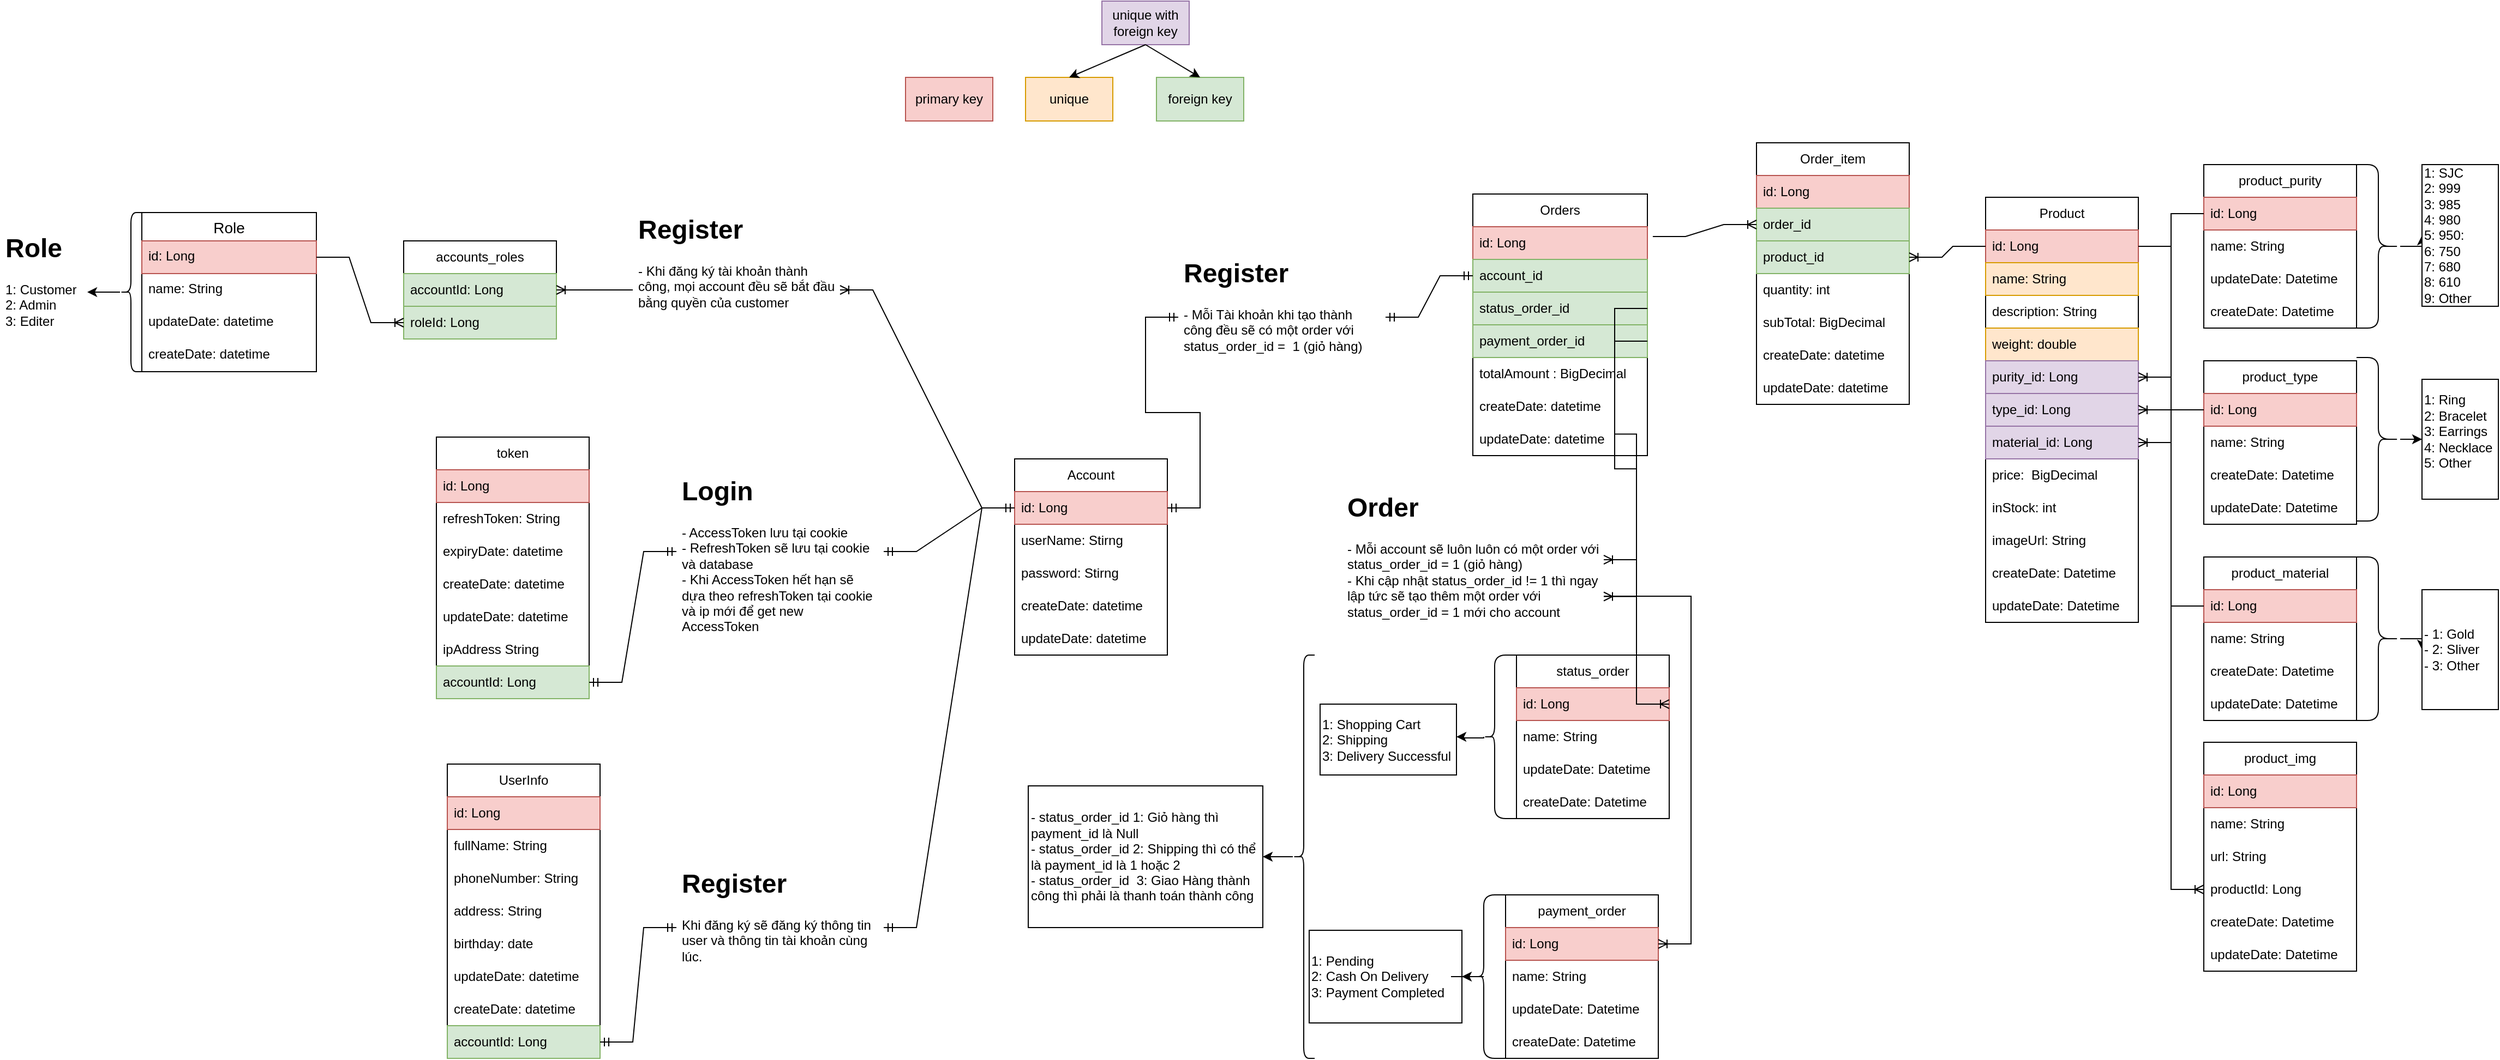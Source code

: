<mxfile version="22.1.16" type="device">
  <diagram name="Page-1" id="de8GUR7F1Dr_tug5RG1D">
    <mxGraphModel dx="1577" dy="1473" grid="1" gridSize="10" guides="1" tooltips="1" connect="1" arrows="1" fold="1" page="1" pageScale="1" pageWidth="850" pageHeight="1100" math="0" shadow="0">
      <root>
        <mxCell id="0" />
        <mxCell id="1" parent="0" />
        <mxCell id="IxfN0xBt-CgnePVKXz77-1" value="Account" style="swimlane;fontStyle=0;childLayout=stackLayout;horizontal=1;startSize=30;horizontalStack=0;resizeParent=1;resizeParentMax=0;resizeLast=0;collapsible=1;marginBottom=0;whiteSpace=wrap;html=1;" parent="1" vertex="1">
          <mxGeometry x="160" y="40" width="140" height="180" as="geometry" />
        </mxCell>
        <mxCell id="IxfN0xBt-CgnePVKXz77-2" value="id: Long" style="text;strokeColor=#b85450;fillColor=#f8cecc;align=left;verticalAlign=middle;spacingLeft=4;spacingRight=4;overflow=hidden;points=[[0,0.5],[1,0.5]];portConstraint=eastwest;rotatable=0;whiteSpace=wrap;html=1;" parent="IxfN0xBt-CgnePVKXz77-1" vertex="1">
          <mxGeometry y="30" width="140" height="30" as="geometry" />
        </mxCell>
        <mxCell id="IxfN0xBt-CgnePVKXz77-3" value="userName: Stirng" style="text;strokeColor=none;fillColor=none;align=left;verticalAlign=middle;spacingLeft=4;spacingRight=4;overflow=hidden;points=[[0,0.5],[1,0.5]];portConstraint=eastwest;rotatable=0;whiteSpace=wrap;html=1;" parent="IxfN0xBt-CgnePVKXz77-1" vertex="1">
          <mxGeometry y="60" width="140" height="30" as="geometry" />
        </mxCell>
        <mxCell id="IxfN0xBt-CgnePVKXz77-4" value="password: Stirng" style="text;strokeColor=none;fillColor=none;align=left;verticalAlign=middle;spacingLeft=4;spacingRight=4;overflow=hidden;points=[[0,0.5],[1,0.5]];portConstraint=eastwest;rotatable=0;whiteSpace=wrap;html=1;" parent="IxfN0xBt-CgnePVKXz77-1" vertex="1">
          <mxGeometry y="90" width="140" height="30" as="geometry" />
        </mxCell>
        <mxCell id="IxfN0xBt-CgnePVKXz77-6" value="createDate: datetime" style="text;strokeColor=none;fillColor=none;align=left;verticalAlign=middle;spacingLeft=4;spacingRight=4;overflow=hidden;points=[[0,0.5],[1,0.5]];portConstraint=eastwest;rotatable=0;whiteSpace=wrap;html=1;" parent="IxfN0xBt-CgnePVKXz77-1" vertex="1">
          <mxGeometry y="120" width="140" height="30" as="geometry" />
        </mxCell>
        <mxCell id="IxfN0xBt-CgnePVKXz77-7" value="updateDate: datetime" style="text;strokeColor=none;fillColor=none;align=left;verticalAlign=middle;spacingLeft=4;spacingRight=4;overflow=hidden;points=[[0,0.5],[1,0.5]];portConstraint=eastwest;rotatable=0;whiteSpace=wrap;html=1;" parent="IxfN0xBt-CgnePVKXz77-1" vertex="1">
          <mxGeometry y="150" width="140" height="30" as="geometry" />
        </mxCell>
        <mxCell id="IxfN0xBt-CgnePVKXz77-8" value="accounts_roles" style="swimlane;fontStyle=0;childLayout=stackLayout;horizontal=1;startSize=30;horizontalStack=0;resizeParent=1;resizeParentMax=0;resizeLast=0;collapsible=1;marginBottom=0;whiteSpace=wrap;html=1;" parent="1" vertex="1">
          <mxGeometry x="-400" y="-160" width="140" height="90" as="geometry" />
        </mxCell>
        <mxCell id="IxfN0xBt-CgnePVKXz77-9" value="accountId: Long" style="text;strokeColor=#82b366;fillColor=#d5e8d4;align=left;verticalAlign=middle;spacingLeft=4;spacingRight=4;overflow=hidden;points=[[0,0.5],[1,0.5]];portConstraint=eastwest;rotatable=0;whiteSpace=wrap;html=1;" parent="IxfN0xBt-CgnePVKXz77-8" vertex="1">
          <mxGeometry y="30" width="140" height="30" as="geometry" />
        </mxCell>
        <mxCell id="IxfN0xBt-CgnePVKXz77-10" value="roleId: Long" style="text;strokeColor=#82b366;fillColor=#d5e8d4;align=left;verticalAlign=middle;spacingLeft=4;spacingRight=4;overflow=hidden;points=[[0,0.5],[1,0.5]];portConstraint=eastwest;rotatable=0;whiteSpace=wrap;html=1;" parent="IxfN0xBt-CgnePVKXz77-8" vertex="1">
          <mxGeometry y="60" width="140" height="30" as="geometry" />
        </mxCell>
        <mxCell id="IxfN0xBt-CgnePVKXz77-21" value="Role" style="swimlane;fontStyle=0;childLayout=stackLayout;horizontal=1;startSize=26;horizontalStack=0;resizeParent=1;resizeParentMax=0;resizeLast=0;collapsible=1;marginBottom=0;align=center;fontSize=14;" parent="1" vertex="1">
          <mxGeometry x="-640" y="-186" width="160" height="146" as="geometry" />
        </mxCell>
        <mxCell id="IxfN0xBt-CgnePVKXz77-22" value="id: Long" style="text;strokeColor=#b85450;fillColor=#f8cecc;spacingLeft=4;spacingRight=4;overflow=hidden;rotatable=0;points=[[0,0.5],[1,0.5]];portConstraint=eastwest;fontSize=12;whiteSpace=wrap;html=1;" parent="IxfN0xBt-CgnePVKXz77-21" vertex="1">
          <mxGeometry y="26" width="160" height="30" as="geometry" />
        </mxCell>
        <mxCell id="IxfN0xBt-CgnePVKXz77-23" value="name: String" style="text;strokeColor=none;fillColor=none;spacingLeft=4;spacingRight=4;overflow=hidden;rotatable=0;points=[[0,0.5],[1,0.5]];portConstraint=eastwest;fontSize=12;whiteSpace=wrap;html=1;" parent="IxfN0xBt-CgnePVKXz77-21" vertex="1">
          <mxGeometry y="56" width="160" height="30" as="geometry" />
        </mxCell>
        <mxCell id="IxfN0xBt-CgnePVKXz77-25" value="updateDate: datetime" style="text;strokeColor=none;fillColor=none;spacingLeft=4;spacingRight=4;overflow=hidden;rotatable=0;points=[[0,0.5],[1,0.5]];portConstraint=eastwest;fontSize=12;whiteSpace=wrap;html=1;" parent="IxfN0xBt-CgnePVKXz77-21" vertex="1">
          <mxGeometry y="86" width="160" height="30" as="geometry" />
        </mxCell>
        <mxCell id="IxfN0xBt-CgnePVKXz77-24" value="createDate: datetime" style="text;strokeColor=none;fillColor=none;spacingLeft=4;spacingRight=4;overflow=hidden;rotatable=0;points=[[0,0.5],[1,0.5]];portConstraint=eastwest;fontSize=12;whiteSpace=wrap;html=1;" parent="IxfN0xBt-CgnePVKXz77-21" vertex="1">
          <mxGeometry y="116" width="160" height="30" as="geometry" />
        </mxCell>
        <mxCell id="IxfN0xBt-CgnePVKXz77-27" value="UserInfo" style="swimlane;fontStyle=0;childLayout=stackLayout;horizontal=1;startSize=30;horizontalStack=0;resizeParent=1;resizeParentMax=0;resizeLast=0;collapsible=1;marginBottom=0;whiteSpace=wrap;html=1;" parent="1" vertex="1">
          <mxGeometry x="-360" y="320" width="140" height="270" as="geometry">
            <mxRectangle x="-360" y="320" width="90" height="30" as="alternateBounds" />
          </mxGeometry>
        </mxCell>
        <mxCell id="IxfN0xBt-CgnePVKXz77-28" value="id: Long" style="text;strokeColor=#b85450;fillColor=#f8cecc;align=left;verticalAlign=middle;spacingLeft=4;spacingRight=4;overflow=hidden;points=[[0,0.5],[1,0.5]];portConstraint=eastwest;rotatable=0;whiteSpace=wrap;html=1;" parent="IxfN0xBt-CgnePVKXz77-27" vertex="1">
          <mxGeometry y="30" width="140" height="30" as="geometry" />
        </mxCell>
        <mxCell id="IxfN0xBt-CgnePVKXz77-29" value="fullName: String" style="text;strokeColor=none;fillColor=none;align=left;verticalAlign=middle;spacingLeft=4;spacingRight=4;overflow=hidden;points=[[0,0.5],[1,0.5]];portConstraint=eastwest;rotatable=0;whiteSpace=wrap;html=1;" parent="IxfN0xBt-CgnePVKXz77-27" vertex="1">
          <mxGeometry y="60" width="140" height="30" as="geometry" />
        </mxCell>
        <mxCell id="IxfN0xBt-CgnePVKXz77-30" value="phoneNumber: String" style="text;strokeColor=none;fillColor=none;align=left;verticalAlign=middle;spacingLeft=4;spacingRight=4;overflow=hidden;points=[[0,0.5],[1,0.5]];portConstraint=eastwest;rotatable=0;whiteSpace=wrap;html=1;" parent="IxfN0xBt-CgnePVKXz77-27" vertex="1">
          <mxGeometry y="90" width="140" height="30" as="geometry" />
        </mxCell>
        <mxCell id="IxfN0xBt-CgnePVKXz77-31" value="address: String" style="text;strokeColor=none;fillColor=none;align=left;verticalAlign=middle;spacingLeft=4;spacingRight=4;overflow=hidden;points=[[0,0.5],[1,0.5]];portConstraint=eastwest;rotatable=0;whiteSpace=wrap;html=1;" parent="IxfN0xBt-CgnePVKXz77-27" vertex="1">
          <mxGeometry y="120" width="140" height="30" as="geometry" />
        </mxCell>
        <mxCell id="IxfN0xBt-CgnePVKXz77-33" value="birthday: date" style="text;strokeColor=none;fillColor=none;align=left;verticalAlign=middle;spacingLeft=4;spacingRight=4;overflow=hidden;points=[[0,0.5],[1,0.5]];portConstraint=eastwest;rotatable=0;whiteSpace=wrap;html=1;" parent="IxfN0xBt-CgnePVKXz77-27" vertex="1">
          <mxGeometry y="150" width="140" height="30" as="geometry" />
        </mxCell>
        <mxCell id="IxfN0xBt-CgnePVKXz77-32" value="updateDate: datetime" style="text;strokeColor=none;fillColor=none;align=left;verticalAlign=middle;spacingLeft=4;spacingRight=4;overflow=hidden;points=[[0,0.5],[1,0.5]];portConstraint=eastwest;rotatable=0;whiteSpace=wrap;html=1;" parent="IxfN0xBt-CgnePVKXz77-27" vertex="1">
          <mxGeometry y="180" width="140" height="30" as="geometry" />
        </mxCell>
        <mxCell id="IxfN0xBt-CgnePVKXz77-35" value="createDate: datetime" style="text;strokeColor=none;fillColor=none;align=left;verticalAlign=middle;spacingLeft=4;spacingRight=4;overflow=hidden;points=[[0,0.5],[1,0.5]];portConstraint=eastwest;rotatable=0;whiteSpace=wrap;html=1;" parent="IxfN0xBt-CgnePVKXz77-27" vertex="1">
          <mxGeometry y="210" width="140" height="30" as="geometry" />
        </mxCell>
        <mxCell id="IxfN0xBt-CgnePVKXz77-34" value="accountId: Long" style="text;strokeColor=#82b366;fillColor=#d5e8d4;align=left;verticalAlign=middle;spacingLeft=4;spacingRight=4;overflow=hidden;points=[[0,0.5],[1,0.5]];portConstraint=eastwest;rotatable=0;whiteSpace=wrap;html=1;" parent="IxfN0xBt-CgnePVKXz77-27" vertex="1">
          <mxGeometry y="240" width="140" height="30" as="geometry" />
        </mxCell>
        <mxCell id="IxfN0xBt-CgnePVKXz77-36" value="" style="edgeStyle=entityRelationEdgeStyle;fontSize=12;html=1;endArrow=ERmandOne;startArrow=ERmandOne;rounded=0;exitX=0;exitY=0.5;exitDx=0;exitDy=0;entryX=1;entryY=0.5;entryDx=0;entryDy=0;" parent="1" source="PUylNWpEw7C1vPaksMd0-6" target="IxfN0xBt-CgnePVKXz77-34" edge="1">
          <mxGeometry width="100" height="100" relative="1" as="geometry">
            <mxPoint x="370" y="500" as="sourcePoint" />
            <mxPoint x="470" y="400" as="targetPoint" />
          </mxGeometry>
        </mxCell>
        <mxCell id="IxfN0xBt-CgnePVKXz77-37" value="token" style="swimlane;fontStyle=0;childLayout=stackLayout;horizontal=1;startSize=30;horizontalStack=0;resizeParent=1;resizeParentMax=0;resizeLast=0;collapsible=1;marginBottom=0;whiteSpace=wrap;html=1;" parent="1" vertex="1">
          <mxGeometry x="-370" y="20" width="140" height="240" as="geometry" />
        </mxCell>
        <mxCell id="IxfN0xBt-CgnePVKXz77-38" value="id: Long" style="text;strokeColor=#b85450;fillColor=#f8cecc;align=left;verticalAlign=middle;spacingLeft=4;spacingRight=4;overflow=hidden;points=[[0,0.5],[1,0.5]];portConstraint=eastwest;rotatable=0;whiteSpace=wrap;html=1;" parent="IxfN0xBt-CgnePVKXz77-37" vertex="1">
          <mxGeometry y="30" width="140" height="30" as="geometry" />
        </mxCell>
        <mxCell id="IxfN0xBt-CgnePVKXz77-39" value="refreshToken: String" style="text;strokeColor=none;fillColor=none;align=left;verticalAlign=middle;spacingLeft=4;spacingRight=4;overflow=hidden;points=[[0,0.5],[1,0.5]];portConstraint=eastwest;rotatable=0;whiteSpace=wrap;html=1;" parent="IxfN0xBt-CgnePVKXz77-37" vertex="1">
          <mxGeometry y="60" width="140" height="30" as="geometry" />
        </mxCell>
        <mxCell id="IxfN0xBt-CgnePVKXz77-40" value="expiryDate: datetime" style="text;strokeColor=none;fillColor=none;align=left;verticalAlign=middle;spacingLeft=4;spacingRight=4;overflow=hidden;points=[[0,0.5],[1,0.5]];portConstraint=eastwest;rotatable=0;whiteSpace=wrap;html=1;" parent="IxfN0xBt-CgnePVKXz77-37" vertex="1">
          <mxGeometry y="90" width="140" height="30" as="geometry" />
        </mxCell>
        <mxCell id="IxfN0xBt-CgnePVKXz77-44" value="createDate: datetime" style="text;strokeColor=none;fillColor=none;align=left;verticalAlign=middle;spacingLeft=4;spacingRight=4;overflow=hidden;points=[[0,0.5],[1,0.5]];portConstraint=eastwest;rotatable=0;whiteSpace=wrap;html=1;" parent="IxfN0xBt-CgnePVKXz77-37" vertex="1">
          <mxGeometry y="120" width="140" height="30" as="geometry" />
        </mxCell>
        <mxCell id="IxfN0xBt-CgnePVKXz77-43" value="updateDate: datetime" style="text;strokeColor=none;fillColor=none;align=left;verticalAlign=middle;spacingLeft=4;spacingRight=4;overflow=hidden;points=[[0,0.5],[1,0.5]];portConstraint=eastwest;rotatable=0;whiteSpace=wrap;html=1;" parent="IxfN0xBt-CgnePVKXz77-37" vertex="1">
          <mxGeometry y="150" width="140" height="30" as="geometry" />
        </mxCell>
        <mxCell id="IxfN0xBt-CgnePVKXz77-49" value="ipAddress String" style="text;strokeColor=none;fillColor=none;align=left;verticalAlign=middle;spacingLeft=4;spacingRight=4;overflow=hidden;points=[[0,0.5],[1,0.5]];portConstraint=eastwest;rotatable=0;whiteSpace=wrap;html=1;" parent="IxfN0xBt-CgnePVKXz77-37" vertex="1">
          <mxGeometry y="180" width="140" height="30" as="geometry" />
        </mxCell>
        <mxCell id="PUylNWpEw7C1vPaksMd0-4" value="accountId: Long" style="text;strokeColor=#82b366;fillColor=#d5e8d4;align=left;verticalAlign=middle;spacingLeft=4;spacingRight=4;overflow=hidden;points=[[0,0.5],[1,0.5]];portConstraint=eastwest;rotatable=0;whiteSpace=wrap;html=1;" parent="IxfN0xBt-CgnePVKXz77-37" vertex="1">
          <mxGeometry y="210" width="140" height="30" as="geometry" />
        </mxCell>
        <mxCell id="IxfN0xBt-CgnePVKXz77-48" value="" style="edgeStyle=entityRelationEdgeStyle;fontSize=12;html=1;endArrow=ERmandOne;startArrow=ERmandOne;rounded=0;exitX=0;exitY=0.5;exitDx=0;exitDy=0;entryX=1;entryY=0.5;entryDx=0;entryDy=0;" parent="1" source="PUylNWpEw7C1vPaksMd0-5" target="PUylNWpEw7C1vPaksMd0-4" edge="1">
          <mxGeometry width="100" height="100" relative="1" as="geometry">
            <mxPoint x="450" y="480" as="sourcePoint" />
            <mxPoint x="330" y="690" as="targetPoint" />
          </mxGeometry>
        </mxCell>
        <mxCell id="PUylNWpEw7C1vPaksMd0-7" value="" style="edgeStyle=entityRelationEdgeStyle;fontSize=12;html=1;endArrow=ERmandOne;startArrow=ERmandOne;rounded=0;exitX=0;exitY=0.5;exitDx=0;exitDy=0;entryX=1;entryY=0.5;entryDx=0;entryDy=0;" parent="1" source="IxfN0xBt-CgnePVKXz77-2" target="PUylNWpEw7C1vPaksMd0-6" edge="1">
          <mxGeometry width="100" height="100" relative="1" as="geometry">
            <mxPoint x="130" y="255" as="sourcePoint" />
            <mxPoint x="-220" y="575" as="targetPoint" />
          </mxGeometry>
        </mxCell>
        <mxCell id="PUylNWpEw7C1vPaksMd0-6" value="&lt;h1&gt;Register&lt;/h1&gt;&lt;div&gt;Khi đăng ký sẽ đăng ký thông tin user và thông tin tài khoản cùng lúc.&lt;/div&gt;&lt;div&gt;&lt;br&gt;&lt;/div&gt;" style="text;html=1;strokeColor=none;fillColor=none;spacing=5;spacingTop=-20;whiteSpace=wrap;overflow=hidden;rounded=0;" parent="1" vertex="1">
          <mxGeometry x="-150" y="410" width="190" height="120" as="geometry" />
        </mxCell>
        <mxCell id="PUylNWpEw7C1vPaksMd0-8" value="" style="edgeStyle=entityRelationEdgeStyle;fontSize=12;html=1;endArrow=ERmandOne;startArrow=ERmandOne;rounded=0;exitX=0;exitY=0.5;exitDx=0;exitDy=0;entryX=1;entryY=0.5;entryDx=0;entryDy=0;" parent="1" source="IxfN0xBt-CgnePVKXz77-2" target="PUylNWpEw7C1vPaksMd0-5" edge="1">
          <mxGeometry width="100" height="100" relative="1" as="geometry">
            <mxPoint x="130" y="255" as="sourcePoint" />
            <mxPoint x="-230" y="245" as="targetPoint" />
          </mxGeometry>
        </mxCell>
        <mxCell id="PUylNWpEw7C1vPaksMd0-5" value="&lt;h1&gt;Login&lt;/h1&gt;&lt;div&gt;- AccessToken lưu tại cookie&lt;/div&gt;&lt;div&gt;- RefreshToken sẽ lưu tại cookie và database&amp;nbsp;&lt;/div&gt;&lt;div&gt;- Khi AccessToken hết hạn sẽ dựa theo refreshToken tại cookie và ip mới để get new AccessToken&lt;/div&gt;&lt;div&gt;- Khi login sẽ gửi mail cảnh báo đăng nhập tại thiết bị lạ&lt;/div&gt;&lt;div&gt;&lt;br&gt;&lt;/div&gt;" style="text;html=1;strokeColor=none;fillColor=none;spacing=5;spacingTop=-20;whiteSpace=wrap;overflow=hidden;rounded=0;" parent="1" vertex="1">
          <mxGeometry x="-150" y="50" width="190" height="150" as="geometry" />
        </mxCell>
        <mxCell id="PUylNWpEw7C1vPaksMd0-13" value="" style="edgeStyle=entityRelationEdgeStyle;fontSize=12;html=1;endArrow=ERoneToMany;rounded=0;exitX=1;exitY=0.5;exitDx=0;exitDy=0;entryX=0;entryY=0.5;entryDx=0;entryDy=0;" parent="1" source="IxfN0xBt-CgnePVKXz77-22" target="IxfN0xBt-CgnePVKXz77-10" edge="1">
          <mxGeometry width="100" height="100" relative="1" as="geometry">
            <mxPoint x="-410" y="-110" as="sourcePoint" />
            <mxPoint x="-450" y="-110" as="targetPoint" />
          </mxGeometry>
        </mxCell>
        <mxCell id="PUylNWpEw7C1vPaksMd0-19" value="" style="edgeStyle=entityRelationEdgeStyle;fontSize=12;html=1;endArrow=ERoneToMany;rounded=0;exitX=0;exitY=0.5;exitDx=0;exitDy=0;entryX=1;entryY=0.5;entryDx=0;entryDy=0;" parent="1" source="PUylNWpEw7C1vPaksMd0-15" target="IxfN0xBt-CgnePVKXz77-9" edge="1">
          <mxGeometry width="100" height="100" relative="1" as="geometry">
            <mxPoint x="-470" y="-39" as="sourcePoint" />
            <mxPoint x="-330" y="-35" as="targetPoint" />
          </mxGeometry>
        </mxCell>
        <mxCell id="PUylNWpEw7C1vPaksMd0-20" value="" style="edgeStyle=entityRelationEdgeStyle;fontSize=12;html=1;endArrow=ERoneToMany;rounded=0;exitX=0;exitY=0.5;exitDx=0;exitDy=0;entryX=1;entryY=0.5;entryDx=0;entryDy=0;" parent="1" source="IxfN0xBt-CgnePVKXz77-2" target="PUylNWpEw7C1vPaksMd0-15" edge="1">
          <mxGeometry width="100" height="100" relative="1" as="geometry">
            <mxPoint x="160" y="85" as="sourcePoint" />
            <mxPoint x="-200" y="-75" as="targetPoint" />
          </mxGeometry>
        </mxCell>
        <mxCell id="PUylNWpEw7C1vPaksMd0-15" value="&lt;h1&gt;Register&lt;/h1&gt;&lt;div&gt;- Khi đăng ký tài khoản thành công, mọi account đều sẽ bắt đầu bằng&lt;span style=&quot;background-color: initial;&quot;&gt;&amp;nbsp;quyền của customer&lt;/span&gt;&lt;/div&gt;" style="text;html=1;strokeColor=none;fillColor=none;spacing=5;spacingTop=-20;whiteSpace=wrap;overflow=hidden;rounded=0;" parent="1" vertex="1">
          <mxGeometry x="-190" y="-190" width="190" height="150" as="geometry" />
        </mxCell>
        <mxCell id="PUylNWpEw7C1vPaksMd0-23" value="Product" style="swimlane;fontStyle=0;childLayout=stackLayout;horizontal=1;startSize=30;horizontalStack=0;resizeParent=1;resizeParentMax=0;resizeLast=0;collapsible=1;marginBottom=0;whiteSpace=wrap;html=1;" parent="1" vertex="1">
          <mxGeometry x="1050" y="-200" width="140" height="390" as="geometry" />
        </mxCell>
        <mxCell id="PUylNWpEw7C1vPaksMd0-24" value="id: Long" style="text;strokeColor=#b85450;fillColor=#f8cecc;align=left;verticalAlign=middle;spacingLeft=4;spacingRight=4;overflow=hidden;points=[[0,0.5],[1,0.5]];portConstraint=eastwest;rotatable=0;whiteSpace=wrap;html=1;" parent="PUylNWpEw7C1vPaksMd0-23" vertex="1">
          <mxGeometry y="30" width="140" height="30" as="geometry" />
        </mxCell>
        <mxCell id="PUylNWpEw7C1vPaksMd0-25" value="name: String" style="text;strokeColor=#d79b00;fillColor=#ffe6cc;align=left;verticalAlign=middle;spacingLeft=4;spacingRight=4;overflow=hidden;points=[[0,0.5],[1,0.5]];portConstraint=eastwest;rotatable=0;whiteSpace=wrap;html=1;" parent="PUylNWpEw7C1vPaksMd0-23" vertex="1">
          <mxGeometry y="60" width="140" height="30" as="geometry" />
        </mxCell>
        <mxCell id="PUylNWpEw7C1vPaksMd0-26" value="description: String" style="text;strokeColor=none;fillColor=none;align=left;verticalAlign=middle;spacingLeft=4;spacingRight=4;overflow=hidden;points=[[0,0.5],[1,0.5]];portConstraint=eastwest;rotatable=0;whiteSpace=wrap;html=1;" parent="PUylNWpEw7C1vPaksMd0-23" vertex="1">
          <mxGeometry y="90" width="140" height="30" as="geometry" />
        </mxCell>
        <mxCell id="PUylNWpEw7C1vPaksMd0-29" value="weight: double" style="text;strokeColor=#d79b00;fillColor=#ffe6cc;align=left;verticalAlign=middle;spacingLeft=4;spacingRight=4;overflow=hidden;points=[[0,0.5],[1,0.5]];portConstraint=eastwest;rotatable=0;whiteSpace=wrap;html=1;" parent="PUylNWpEw7C1vPaksMd0-23" vertex="1">
          <mxGeometry y="120" width="140" height="30" as="geometry" />
        </mxCell>
        <mxCell id="PUylNWpEw7C1vPaksMd0-30" value="purity_id: Long" style="text;strokeColor=#9673a6;fillColor=#e1d5e7;align=left;verticalAlign=middle;spacingLeft=4;spacingRight=4;overflow=hidden;points=[[0,0.5],[1,0.5]];portConstraint=eastwest;rotatable=0;whiteSpace=wrap;html=1;" parent="PUylNWpEw7C1vPaksMd0-23" vertex="1">
          <mxGeometry y="150" width="140" height="30" as="geometry" />
        </mxCell>
        <mxCell id="PUylNWpEw7C1vPaksMd0-42" value="type_id: Long" style="text;strokeColor=#9673a6;fillColor=#e1d5e7;align=left;verticalAlign=middle;spacingLeft=4;spacingRight=4;overflow=hidden;points=[[0,0.5],[1,0.5]];portConstraint=eastwest;rotatable=0;whiteSpace=wrap;html=1;" parent="PUylNWpEw7C1vPaksMd0-23" vertex="1">
          <mxGeometry y="180" width="140" height="30" as="geometry" />
        </mxCell>
        <mxCell id="PUylNWpEw7C1vPaksMd0-43" value="material_id: Long" style="text;strokeColor=#9673a6;fillColor=#e1d5e7;align=left;verticalAlign=middle;spacingLeft=4;spacingRight=4;overflow=hidden;points=[[0,0.5],[1,0.5]];portConstraint=eastwest;rotatable=0;whiteSpace=wrap;html=1;" parent="PUylNWpEw7C1vPaksMd0-23" vertex="1">
          <mxGeometry y="210" width="140" height="30" as="geometry" />
        </mxCell>
        <mxCell id="PUylNWpEw7C1vPaksMd0-31" value="price:&amp;nbsp;&amp;nbsp;BigDecimal" style="text;strokeColor=none;fillColor=none;align=left;verticalAlign=middle;spacingLeft=4;spacingRight=4;overflow=hidden;points=[[0,0.5],[1,0.5]];portConstraint=eastwest;rotatable=0;whiteSpace=wrap;html=1;" parent="PUylNWpEw7C1vPaksMd0-23" vertex="1">
          <mxGeometry y="240" width="140" height="30" as="geometry" />
        </mxCell>
        <mxCell id="PUylNWpEw7C1vPaksMd0-33" value="inStock: int" style="text;strokeColor=none;fillColor=none;align=left;verticalAlign=middle;spacingLeft=4;spacingRight=4;overflow=hidden;points=[[0,0.5],[1,0.5]];portConstraint=eastwest;rotatable=0;whiteSpace=wrap;html=1;" parent="PUylNWpEw7C1vPaksMd0-23" vertex="1">
          <mxGeometry y="270" width="140" height="30" as="geometry" />
        </mxCell>
        <mxCell id="PUylNWpEw7C1vPaksMd0-34" value="imageUrl: String" style="text;strokeColor=none;fillColor=none;align=left;verticalAlign=middle;spacingLeft=4;spacingRight=4;overflow=hidden;points=[[0,0.5],[1,0.5]];portConstraint=eastwest;rotatable=0;whiteSpace=wrap;html=1;" parent="PUylNWpEw7C1vPaksMd0-23" vertex="1">
          <mxGeometry y="300" width="140" height="30" as="geometry" />
        </mxCell>
        <mxCell id="PUylNWpEw7C1vPaksMd0-27" value="createDate:&amp;nbsp;Datetime" style="text;strokeColor=none;fillColor=none;align=left;verticalAlign=middle;spacingLeft=4;spacingRight=4;overflow=hidden;points=[[0,0.5],[1,0.5]];portConstraint=eastwest;rotatable=0;whiteSpace=wrap;html=1;" parent="PUylNWpEw7C1vPaksMd0-23" vertex="1">
          <mxGeometry y="330" width="140" height="30" as="geometry" />
        </mxCell>
        <mxCell id="PUylNWpEw7C1vPaksMd0-28" value="updateDate: Datetime" style="text;strokeColor=none;fillColor=none;align=left;verticalAlign=middle;spacingLeft=4;spacingRight=4;overflow=hidden;points=[[0,0.5],[1,0.5]];portConstraint=eastwest;rotatable=0;whiteSpace=wrap;html=1;" parent="PUylNWpEw7C1vPaksMd0-23" vertex="1">
          <mxGeometry y="360" width="140" height="30" as="geometry" />
        </mxCell>
        <mxCell id="PUylNWpEw7C1vPaksMd0-36" value="unique" style="rounded=0;whiteSpace=wrap;html=1;fillColor=#ffe6cc;strokeColor=#d79b00;" parent="1" vertex="1">
          <mxGeometry x="170" y="-310" width="80" height="40" as="geometry" />
        </mxCell>
        <mxCell id="PUylNWpEw7C1vPaksMd0-40" value="primary key" style="rounded=0;whiteSpace=wrap;html=1;fillColor=#f8cecc;strokeColor=#b85450;" parent="1" vertex="1">
          <mxGeometry x="60" y="-310" width="80" height="40" as="geometry" />
        </mxCell>
        <mxCell id="PUylNWpEw7C1vPaksMd0-41" value="foreign key" style="rounded=0;whiteSpace=wrap;html=1;fillColor=#d5e8d4;strokeColor=#82b366;" parent="1" vertex="1">
          <mxGeometry x="290" y="-310" width="80" height="40" as="geometry" />
        </mxCell>
        <mxCell id="PUylNWpEw7C1vPaksMd0-44" value="product_type" style="swimlane;fontStyle=0;childLayout=stackLayout;horizontal=1;startSize=30;horizontalStack=0;resizeParent=1;resizeParentMax=0;resizeLast=0;collapsible=1;marginBottom=0;whiteSpace=wrap;html=1;" parent="1" vertex="1">
          <mxGeometry x="1250" y="-50" width="140" height="150" as="geometry" />
        </mxCell>
        <mxCell id="PUylNWpEw7C1vPaksMd0-45" value="id: Long" style="text;strokeColor=#b85450;fillColor=#f8cecc;align=left;verticalAlign=middle;spacingLeft=4;spacingRight=4;overflow=hidden;points=[[0,0.5],[1,0.5]];portConstraint=eastwest;rotatable=0;whiteSpace=wrap;html=1;" parent="PUylNWpEw7C1vPaksMd0-44" vertex="1">
          <mxGeometry y="30" width="140" height="30" as="geometry" />
        </mxCell>
        <mxCell id="PUylNWpEw7C1vPaksMd0-46" value="name: String" style="text;strokeColor=none;fillColor=none;align=left;verticalAlign=middle;spacingLeft=4;spacingRight=4;overflow=hidden;points=[[0,0.5],[1,0.5]];portConstraint=eastwest;rotatable=0;whiteSpace=wrap;html=1;" parent="PUylNWpEw7C1vPaksMd0-44" vertex="1">
          <mxGeometry y="60" width="140" height="30" as="geometry" />
        </mxCell>
        <mxCell id="PUylNWpEw7C1vPaksMd0-71" value="createDate:&amp;nbsp;Datetime" style="text;strokeColor=none;fillColor=none;align=left;verticalAlign=middle;spacingLeft=4;spacingRight=4;overflow=hidden;points=[[0,0.5],[1,0.5]];portConstraint=eastwest;rotatable=0;whiteSpace=wrap;html=1;" parent="PUylNWpEw7C1vPaksMd0-44" vertex="1">
          <mxGeometry y="90" width="140" height="30" as="geometry" />
        </mxCell>
        <mxCell id="PUylNWpEw7C1vPaksMd0-72" value="updateDate: Datetime" style="text;strokeColor=none;fillColor=none;align=left;verticalAlign=middle;spacingLeft=4;spacingRight=4;overflow=hidden;points=[[0,0.5],[1,0.5]];portConstraint=eastwest;rotatable=0;whiteSpace=wrap;html=1;" parent="PUylNWpEw7C1vPaksMd0-44" vertex="1">
          <mxGeometry y="120" width="140" height="30" as="geometry" />
        </mxCell>
        <mxCell id="PUylNWpEw7C1vPaksMd0-50" value="product_material" style="swimlane;fontStyle=0;childLayout=stackLayout;horizontal=1;startSize=30;horizontalStack=0;resizeParent=1;resizeParentMax=0;resizeLast=0;collapsible=1;marginBottom=0;whiteSpace=wrap;html=1;" parent="1" vertex="1">
          <mxGeometry x="1250" y="130" width="140" height="150" as="geometry" />
        </mxCell>
        <mxCell id="PUylNWpEw7C1vPaksMd0-51" value="id: Long" style="text;strokeColor=#b85450;fillColor=#f8cecc;align=left;verticalAlign=middle;spacingLeft=4;spacingRight=4;overflow=hidden;points=[[0,0.5],[1,0.5]];portConstraint=eastwest;rotatable=0;whiteSpace=wrap;html=1;" parent="PUylNWpEw7C1vPaksMd0-50" vertex="1">
          <mxGeometry y="30" width="140" height="30" as="geometry" />
        </mxCell>
        <mxCell id="PUylNWpEw7C1vPaksMd0-52" value="name: String" style="text;strokeColor=none;fillColor=none;align=left;verticalAlign=middle;spacingLeft=4;spacingRight=4;overflow=hidden;points=[[0,0.5],[1,0.5]];portConstraint=eastwest;rotatable=0;whiteSpace=wrap;html=1;" parent="PUylNWpEw7C1vPaksMd0-50" vertex="1">
          <mxGeometry y="60" width="140" height="30" as="geometry" />
        </mxCell>
        <mxCell id="PUylNWpEw7C1vPaksMd0-73" value="createDate:&amp;nbsp;Datetime" style="text;strokeColor=none;fillColor=none;align=left;verticalAlign=middle;spacingLeft=4;spacingRight=4;overflow=hidden;points=[[0,0.5],[1,0.5]];portConstraint=eastwest;rotatable=0;whiteSpace=wrap;html=1;" parent="PUylNWpEw7C1vPaksMd0-50" vertex="1">
          <mxGeometry y="90" width="140" height="30" as="geometry" />
        </mxCell>
        <mxCell id="PUylNWpEw7C1vPaksMd0-74" value="updateDate: Datetime" style="text;strokeColor=none;fillColor=none;align=left;verticalAlign=middle;spacingLeft=4;spacingRight=4;overflow=hidden;points=[[0,0.5],[1,0.5]];portConstraint=eastwest;rotatable=0;whiteSpace=wrap;html=1;" parent="PUylNWpEw7C1vPaksMd0-50" vertex="1">
          <mxGeometry y="120" width="140" height="30" as="geometry" />
        </mxCell>
        <mxCell id="PUylNWpEw7C1vPaksMd0-56" value="unique with foreign key" style="rounded=0;whiteSpace=wrap;html=1;fillColor=#e1d5e7;strokeColor=#9673a6;" parent="1" vertex="1">
          <mxGeometry x="240" y="-380" width="80" height="40" as="geometry" />
        </mxCell>
        <mxCell id="PUylNWpEw7C1vPaksMd0-58" value="" style="endArrow=classic;html=1;rounded=0;exitX=0.5;exitY=1;exitDx=0;exitDy=0;entryX=0.5;entryY=0;entryDx=0;entryDy=0;" parent="1" source="PUylNWpEw7C1vPaksMd0-56" target="PUylNWpEw7C1vPaksMd0-36" edge="1">
          <mxGeometry width="50" height="50" relative="1" as="geometry">
            <mxPoint x="520" y="-300" as="sourcePoint" />
            <mxPoint x="570" y="-350" as="targetPoint" />
          </mxGeometry>
        </mxCell>
        <mxCell id="PUylNWpEw7C1vPaksMd0-59" value="" style="endArrow=classic;html=1;rounded=0;exitX=0.5;exitY=1;exitDx=0;exitDy=0;entryX=0.5;entryY=0;entryDx=0;entryDy=0;" parent="1" source="PUylNWpEw7C1vPaksMd0-56" target="PUylNWpEw7C1vPaksMd0-41" edge="1">
          <mxGeometry width="50" height="50" relative="1" as="geometry">
            <mxPoint x="290" y="-360" as="sourcePoint" />
            <mxPoint x="220" y="-300" as="targetPoint" />
          </mxGeometry>
        </mxCell>
        <mxCell id="PUylNWpEw7C1vPaksMd0-63" value="product_purity" style="swimlane;fontStyle=0;childLayout=stackLayout;horizontal=1;startSize=30;horizontalStack=0;resizeParent=1;resizeParentMax=0;resizeLast=0;collapsible=1;marginBottom=0;whiteSpace=wrap;html=1;" parent="1" vertex="1">
          <mxGeometry x="1250" y="-230" width="140" height="150" as="geometry" />
        </mxCell>
        <mxCell id="PUylNWpEw7C1vPaksMd0-64" value="id: Long" style="text;strokeColor=#b85450;fillColor=#f8cecc;align=left;verticalAlign=middle;spacingLeft=4;spacingRight=4;overflow=hidden;points=[[0,0.5],[1,0.5]];portConstraint=eastwest;rotatable=0;whiteSpace=wrap;html=1;" parent="PUylNWpEw7C1vPaksMd0-63" vertex="1">
          <mxGeometry y="30" width="140" height="30" as="geometry" />
        </mxCell>
        <mxCell id="PUylNWpEw7C1vPaksMd0-65" value="name: String" style="text;strokeColor=none;fillColor=none;align=left;verticalAlign=middle;spacingLeft=4;spacingRight=4;overflow=hidden;points=[[0,0.5],[1,0.5]];portConstraint=eastwest;rotatable=0;whiteSpace=wrap;html=1;" parent="PUylNWpEw7C1vPaksMd0-63" vertex="1">
          <mxGeometry y="60" width="140" height="30" as="geometry" />
        </mxCell>
        <mxCell id="PUylNWpEw7C1vPaksMd0-78" value="updateDate: Datetime" style="text;strokeColor=none;fillColor=none;align=left;verticalAlign=middle;spacingLeft=4;spacingRight=4;overflow=hidden;points=[[0,0.5],[1,0.5]];portConstraint=eastwest;rotatable=0;whiteSpace=wrap;html=1;" parent="PUylNWpEw7C1vPaksMd0-63" vertex="1">
          <mxGeometry y="90" width="140" height="30" as="geometry" />
        </mxCell>
        <mxCell id="PUylNWpEw7C1vPaksMd0-77" value="createDate:&amp;nbsp;Datetime" style="text;strokeColor=none;fillColor=none;align=left;verticalAlign=middle;spacingLeft=4;spacingRight=4;overflow=hidden;points=[[0,0.5],[1,0.5]];portConstraint=eastwest;rotatable=0;whiteSpace=wrap;html=1;" parent="PUylNWpEw7C1vPaksMd0-63" vertex="1">
          <mxGeometry y="120" width="140" height="30" as="geometry" />
        </mxCell>
        <mxCell id="PUylNWpEw7C1vPaksMd0-80" value="Orders" style="swimlane;fontStyle=0;childLayout=stackLayout;horizontal=1;startSize=30;horizontalStack=0;resizeParent=1;resizeParentMax=0;resizeLast=0;collapsible=1;marginBottom=0;whiteSpace=wrap;html=1;" parent="1" vertex="1">
          <mxGeometry x="580" y="-203" width="160" height="240" as="geometry" />
        </mxCell>
        <mxCell id="PUylNWpEw7C1vPaksMd0-81" value="id: Long" style="text;strokeColor=#b85450;fillColor=#f8cecc;align=left;verticalAlign=middle;spacingLeft=4;spacingRight=4;overflow=hidden;points=[[0,0.5],[1,0.5]];portConstraint=eastwest;rotatable=0;whiteSpace=wrap;html=1;" parent="PUylNWpEw7C1vPaksMd0-80" vertex="1">
          <mxGeometry y="30" width="160" height="30" as="geometry" />
        </mxCell>
        <mxCell id="PUylNWpEw7C1vPaksMd0-82" value="account_id" style="text;strokeColor=#82b366;fillColor=#d5e8d4;align=left;verticalAlign=middle;spacingLeft=4;spacingRight=4;overflow=hidden;points=[[0,0.5],[1,0.5]];portConstraint=eastwest;rotatable=0;whiteSpace=wrap;html=1;" parent="PUylNWpEw7C1vPaksMd0-80" vertex="1">
          <mxGeometry y="60" width="160" height="30" as="geometry" />
        </mxCell>
        <mxCell id="PUylNWpEw7C1vPaksMd0-86" value="status_order_id" style="text;strokeColor=#82b366;fillColor=#d5e8d4;align=left;verticalAlign=middle;spacingLeft=4;spacingRight=4;overflow=hidden;points=[[0,0.5],[1,0.5]];portConstraint=eastwest;rotatable=0;whiteSpace=wrap;html=1;" parent="PUylNWpEw7C1vPaksMd0-80" vertex="1">
          <mxGeometry y="90" width="160" height="30" as="geometry" />
        </mxCell>
        <mxCell id="PUylNWpEw7C1vPaksMd0-125" value="payment_order_id" style="text;strokeColor=#82b366;fillColor=#d5e8d4;align=left;verticalAlign=middle;spacingLeft=4;spacingRight=4;overflow=hidden;points=[[0,0.5],[1,0.5]];portConstraint=eastwest;rotatable=0;whiteSpace=wrap;html=1;" parent="PUylNWpEw7C1vPaksMd0-80" vertex="1">
          <mxGeometry y="120" width="160" height="30" as="geometry" />
        </mxCell>
        <mxCell id="8MF5sdAdJp3jFqFAg4cd-1" value="totalAmount : BigDecimal" style="text;strokeColor=none;fillColor=none;align=left;verticalAlign=middle;spacingLeft=4;spacingRight=4;overflow=hidden;points=[[0,0.5],[1,0.5]];portConstraint=eastwest;rotatable=0;whiteSpace=wrap;html=1;" parent="PUylNWpEw7C1vPaksMd0-80" vertex="1">
          <mxGeometry y="150" width="160" height="30" as="geometry" />
        </mxCell>
        <mxCell id="PUylNWpEw7C1vPaksMd0-84" value="createDate: datetime" style="text;strokeColor=none;fillColor=none;align=left;verticalAlign=middle;spacingLeft=4;spacingRight=4;overflow=hidden;points=[[0,0.5],[1,0.5]];portConstraint=eastwest;rotatable=0;whiteSpace=wrap;html=1;" parent="PUylNWpEw7C1vPaksMd0-80" vertex="1">
          <mxGeometry y="180" width="160" height="30" as="geometry" />
        </mxCell>
        <mxCell id="PUylNWpEw7C1vPaksMd0-85" value="updateDate: datetime" style="text;strokeColor=none;fillColor=none;align=left;verticalAlign=middle;spacingLeft=4;spacingRight=4;overflow=hidden;points=[[0,0.5],[1,0.5]];portConstraint=eastwest;rotatable=0;whiteSpace=wrap;html=1;" parent="PUylNWpEw7C1vPaksMd0-80" vertex="1">
          <mxGeometry y="210" width="160" height="30" as="geometry" />
        </mxCell>
        <mxCell id="PUylNWpEw7C1vPaksMd0-87" value="" style="edgeStyle=entityRelationEdgeStyle;fontSize=12;html=1;endArrow=ERmandOne;startArrow=ERmandOne;rounded=0;exitX=1;exitY=0.5;exitDx=0;exitDy=0;entryX=0;entryY=0.5;entryDx=0;entryDy=0;" parent="1" source="PUylNWpEw7C1vPaksMd0-109" target="PUylNWpEw7C1vPaksMd0-82" edge="1">
          <mxGeometry width="100" height="100" relative="1" as="geometry">
            <mxPoint x="220" y="60" as="sourcePoint" />
            <mxPoint x="320" y="-40" as="targetPoint" />
          </mxGeometry>
        </mxCell>
        <mxCell id="PUylNWpEw7C1vPaksMd0-88" value="status_order" style="swimlane;fontStyle=0;childLayout=stackLayout;horizontal=1;startSize=30;horizontalStack=0;resizeParent=1;resizeParentMax=0;resizeLast=0;collapsible=1;marginBottom=0;whiteSpace=wrap;html=1;" parent="1" vertex="1">
          <mxGeometry x="620" y="220" width="140" height="150" as="geometry" />
        </mxCell>
        <mxCell id="PUylNWpEw7C1vPaksMd0-89" value="id: Long" style="text;strokeColor=#b85450;fillColor=#f8cecc;align=left;verticalAlign=middle;spacingLeft=4;spacingRight=4;overflow=hidden;points=[[0,0.5],[1,0.5]];portConstraint=eastwest;rotatable=0;whiteSpace=wrap;html=1;" parent="PUylNWpEw7C1vPaksMd0-88" vertex="1">
          <mxGeometry y="30" width="140" height="30" as="geometry" />
        </mxCell>
        <mxCell id="PUylNWpEw7C1vPaksMd0-90" value="name: String" style="text;strokeColor=none;fillColor=none;align=left;verticalAlign=middle;spacingLeft=4;spacingRight=4;overflow=hidden;points=[[0,0.5],[1,0.5]];portConstraint=eastwest;rotatable=0;whiteSpace=wrap;html=1;" parent="PUylNWpEw7C1vPaksMd0-88" vertex="1">
          <mxGeometry y="60" width="140" height="30" as="geometry" />
        </mxCell>
        <mxCell id="PUylNWpEw7C1vPaksMd0-91" value="updateDate: Datetime" style="text;strokeColor=none;fillColor=none;align=left;verticalAlign=middle;spacingLeft=4;spacingRight=4;overflow=hidden;points=[[0,0.5],[1,0.5]];portConstraint=eastwest;rotatable=0;whiteSpace=wrap;html=1;" parent="PUylNWpEw7C1vPaksMd0-88" vertex="1">
          <mxGeometry y="90" width="140" height="30" as="geometry" />
        </mxCell>
        <mxCell id="PUylNWpEw7C1vPaksMd0-92" value="createDate:&amp;nbsp;Datetime" style="text;strokeColor=none;fillColor=none;align=left;verticalAlign=middle;spacingLeft=4;spacingRight=4;overflow=hidden;points=[[0,0.5],[1,0.5]];portConstraint=eastwest;rotatable=0;whiteSpace=wrap;html=1;" parent="PUylNWpEw7C1vPaksMd0-88" vertex="1">
          <mxGeometry y="120" width="140" height="30" as="geometry" />
        </mxCell>
        <mxCell id="PUylNWpEw7C1vPaksMd0-94" value="Order_item" style="swimlane;fontStyle=0;childLayout=stackLayout;horizontal=1;startSize=30;horizontalStack=0;resizeParent=1;resizeParentMax=0;resizeLast=0;collapsible=1;marginBottom=0;whiteSpace=wrap;html=1;" parent="1" vertex="1">
          <mxGeometry x="840" y="-250" width="140" height="240" as="geometry" />
        </mxCell>
        <mxCell id="PUylNWpEw7C1vPaksMd0-95" value="id: Long" style="text;strokeColor=#b85450;fillColor=#f8cecc;align=left;verticalAlign=middle;spacingLeft=4;spacingRight=4;overflow=hidden;points=[[0,0.5],[1,0.5]];portConstraint=eastwest;rotatable=0;whiteSpace=wrap;html=1;" parent="PUylNWpEw7C1vPaksMd0-94" vertex="1">
          <mxGeometry y="30" width="140" height="30" as="geometry" />
        </mxCell>
        <mxCell id="PUylNWpEw7C1vPaksMd0-97" value="order_id" style="text;strokeColor=#82b366;fillColor=#d5e8d4;align=left;verticalAlign=middle;spacingLeft=4;spacingRight=4;overflow=hidden;points=[[0,0.5],[1,0.5]];portConstraint=eastwest;rotatable=0;whiteSpace=wrap;html=1;" parent="PUylNWpEw7C1vPaksMd0-94" vertex="1">
          <mxGeometry y="60" width="140" height="30" as="geometry" />
        </mxCell>
        <mxCell id="PUylNWpEw7C1vPaksMd0-98" value="product_id" style="text;strokeColor=#82b366;fillColor=#d5e8d4;align=left;verticalAlign=middle;spacingLeft=4;spacingRight=4;overflow=hidden;points=[[0,0.5],[1,0.5]];portConstraint=eastwest;rotatable=0;whiteSpace=wrap;html=1;" parent="PUylNWpEw7C1vPaksMd0-94" vertex="1">
          <mxGeometry y="90" width="140" height="30" as="geometry" />
        </mxCell>
        <mxCell id="dQc9u2kXcBARIt_WHMWt-6" value="quantity: int" style="text;strokeColor=none;fillColor=none;align=left;verticalAlign=middle;spacingLeft=4;spacingRight=4;overflow=hidden;points=[[0,0.5],[1,0.5]];portConstraint=eastwest;rotatable=0;whiteSpace=wrap;html=1;" parent="PUylNWpEw7C1vPaksMd0-94" vertex="1">
          <mxGeometry y="120" width="140" height="30" as="geometry" />
        </mxCell>
        <mxCell id="dQc9u2kXcBARIt_WHMWt-7" value="subTotal: BigDecimal" style="text;strokeColor=none;fillColor=none;align=left;verticalAlign=middle;spacingLeft=4;spacingRight=4;overflow=hidden;points=[[0,0.5],[1,0.5]];portConstraint=eastwest;rotatable=0;whiteSpace=wrap;html=1;" parent="PUylNWpEw7C1vPaksMd0-94" vertex="1">
          <mxGeometry y="150" width="140" height="30" as="geometry" />
        </mxCell>
        <mxCell id="PUylNWpEw7C1vPaksMd0-99" value="createDate: datetime" style="text;strokeColor=none;fillColor=none;align=left;verticalAlign=middle;spacingLeft=4;spacingRight=4;overflow=hidden;points=[[0,0.5],[1,0.5]];portConstraint=eastwest;rotatable=0;whiteSpace=wrap;html=1;" parent="PUylNWpEw7C1vPaksMd0-94" vertex="1">
          <mxGeometry y="180" width="140" height="30" as="geometry" />
        </mxCell>
        <mxCell id="PUylNWpEw7C1vPaksMd0-100" value="updateDate: datetime" style="text;strokeColor=none;fillColor=none;align=left;verticalAlign=middle;spacingLeft=4;spacingRight=4;overflow=hidden;points=[[0,0.5],[1,0.5]];portConstraint=eastwest;rotatable=0;whiteSpace=wrap;html=1;" parent="PUylNWpEw7C1vPaksMd0-94" vertex="1">
          <mxGeometry y="210" width="140" height="30" as="geometry" />
        </mxCell>
        <mxCell id="PUylNWpEw7C1vPaksMd0-104" value="" style="edgeStyle=entityRelationEdgeStyle;fontSize=12;html=1;endArrow=ERoneToMany;rounded=0;exitX=1.031;exitY=0.3;exitDx=0;exitDy=0;entryX=0;entryY=0.5;entryDx=0;entryDy=0;exitPerimeter=0;" parent="1" source="PUylNWpEw7C1vPaksMd0-81" target="PUylNWpEw7C1vPaksMd0-97" edge="1">
          <mxGeometry width="100" height="100" relative="1" as="geometry">
            <mxPoint x="770" y="-160" as="sourcePoint" />
            <mxPoint x="830" y="136" as="targetPoint" />
          </mxGeometry>
        </mxCell>
        <mxCell id="PUylNWpEw7C1vPaksMd0-106" value="" style="edgeStyle=entityRelationEdgeStyle;fontSize=12;html=1;endArrow=ERoneToMany;rounded=0;exitX=0;exitY=0.5;exitDx=0;exitDy=0;entryX=1;entryY=0.5;entryDx=0;entryDy=0;" parent="1" source="PUylNWpEw7C1vPaksMd0-24" target="PUylNWpEw7C1vPaksMd0-98" edge="1">
          <mxGeometry width="100" height="100" relative="1" as="geometry">
            <mxPoint x="780" y="-128" as="sourcePoint" />
            <mxPoint x="780" y="148" as="targetPoint" />
          </mxGeometry>
        </mxCell>
        <mxCell id="PUylNWpEw7C1vPaksMd0-110" value="" style="edgeStyle=entityRelationEdgeStyle;fontSize=12;html=1;endArrow=ERmandOne;startArrow=ERmandOne;rounded=0;exitX=1;exitY=0.5;exitDx=0;exitDy=0;entryX=0;entryY=0.5;entryDx=0;entryDy=0;" parent="1" source="IxfN0xBt-CgnePVKXz77-2" target="PUylNWpEw7C1vPaksMd0-109" edge="1">
          <mxGeometry width="100" height="100" relative="1" as="geometry">
            <mxPoint x="300" y="85" as="sourcePoint" />
            <mxPoint x="630" y="-108" as="targetPoint" />
          </mxGeometry>
        </mxCell>
        <mxCell id="PUylNWpEw7C1vPaksMd0-109" value="&lt;h1&gt;Register&lt;/h1&gt;&lt;div&gt;- Mỗi Tài khoản khi tạo thành công đều sẽ có một order với status_order_id =&amp;nbsp;&amp;nbsp;1 (giỏ hàng&lt;span style=&quot;background-color: initial;&quot;&gt;)&lt;/span&gt;&lt;/div&gt;" style="text;html=1;strokeColor=none;fillColor=none;spacing=5;spacingTop=-20;whiteSpace=wrap;overflow=hidden;rounded=0;" parent="1" vertex="1">
          <mxGeometry x="310" y="-150" width="190" height="120" as="geometry" />
        </mxCell>
        <mxCell id="PUylNWpEw7C1vPaksMd0-114" value="&lt;h1&gt;Order&lt;/h1&gt;&lt;div&gt;- Mỗi account sẽ luôn luôn có một order với status_order_id = 1 (giỏ hàng)&lt;/div&gt;&lt;div&gt;- Khi cập nhật status_order_id != 1 thì ngay lập tức sẽ tạo thêm một order với status_order_id = 1 mới cho account&lt;/div&gt;" style="text;html=1;strokeColor=none;fillColor=none;spacing=5;spacingTop=-20;whiteSpace=wrap;overflow=hidden;rounded=0;" parent="1" vertex="1">
          <mxGeometry x="460" y="65" width="240" height="135" as="geometry" />
        </mxCell>
        <mxCell id="PUylNWpEw7C1vPaksMd0-121" value="1: Shopping Cart&lt;br&gt;2: Shipping&lt;br&gt;3: Delivery Successful" style="rounded=0;whiteSpace=wrap;html=1;align=left;" parent="1" vertex="1">
          <mxGeometry x="440" y="265" width="125" height="65" as="geometry" />
        </mxCell>
        <mxCell id="PUylNWpEw7C1vPaksMd0-124" value="" style="edgeStyle=orthogonalEdgeStyle;rounded=0;orthogonalLoop=1;jettySize=auto;html=1;" parent="1" target="PUylNWpEw7C1vPaksMd0-121" edge="1">
          <mxGeometry relative="1" as="geometry">
            <mxPoint x="590" y="295" as="sourcePoint" />
            <Array as="points">
              <mxPoint x="590" y="296" />
              <mxPoint x="570" y="296" />
              <mxPoint x="570" y="295" />
            </Array>
          </mxGeometry>
        </mxCell>
        <mxCell id="PUylNWpEw7C1vPaksMd0-123" value="" style="shape=curlyBracket;whiteSpace=wrap;html=1;rounded=1;labelPosition=left;verticalLabelPosition=middle;align=right;verticalAlign=middle;size=0.333;" parent="1" vertex="1">
          <mxGeometry x="590" y="220" width="30" height="150" as="geometry" />
        </mxCell>
        <mxCell id="PUylNWpEw7C1vPaksMd0-126" value="payment_order" style="swimlane;fontStyle=0;childLayout=stackLayout;horizontal=1;startSize=30;horizontalStack=0;resizeParent=1;resizeParentMax=0;resizeLast=0;collapsible=1;marginBottom=0;whiteSpace=wrap;html=1;" parent="1" vertex="1">
          <mxGeometry x="610" y="440" width="140" height="150" as="geometry" />
        </mxCell>
        <mxCell id="PUylNWpEw7C1vPaksMd0-127" value="id: Long" style="text;strokeColor=#b85450;fillColor=#f8cecc;align=left;verticalAlign=middle;spacingLeft=4;spacingRight=4;overflow=hidden;points=[[0,0.5],[1,0.5]];portConstraint=eastwest;rotatable=0;whiteSpace=wrap;html=1;" parent="PUylNWpEw7C1vPaksMd0-126" vertex="1">
          <mxGeometry y="30" width="140" height="30" as="geometry" />
        </mxCell>
        <mxCell id="PUylNWpEw7C1vPaksMd0-128" value="name: String" style="text;strokeColor=none;fillColor=none;align=left;verticalAlign=middle;spacingLeft=4;spacingRight=4;overflow=hidden;points=[[0,0.5],[1,0.5]];portConstraint=eastwest;rotatable=0;whiteSpace=wrap;html=1;" parent="PUylNWpEw7C1vPaksMd0-126" vertex="1">
          <mxGeometry y="60" width="140" height="30" as="geometry" />
        </mxCell>
        <mxCell id="PUylNWpEw7C1vPaksMd0-129" value="updateDate: Datetime" style="text;strokeColor=none;fillColor=none;align=left;verticalAlign=middle;spacingLeft=4;spacingRight=4;overflow=hidden;points=[[0,0.5],[1,0.5]];portConstraint=eastwest;rotatable=0;whiteSpace=wrap;html=1;" parent="PUylNWpEw7C1vPaksMd0-126" vertex="1">
          <mxGeometry y="90" width="140" height="30" as="geometry" />
        </mxCell>
        <mxCell id="PUylNWpEw7C1vPaksMd0-130" value="createDate:&amp;nbsp;Datetime" style="text;strokeColor=none;fillColor=none;align=left;verticalAlign=middle;spacingLeft=4;spacingRight=4;overflow=hidden;points=[[0,0.5],[1,0.5]];portConstraint=eastwest;rotatable=0;whiteSpace=wrap;html=1;" parent="PUylNWpEw7C1vPaksMd0-126" vertex="1">
          <mxGeometry y="120" width="140" height="30" as="geometry" />
        </mxCell>
        <mxCell id="PUylNWpEw7C1vPaksMd0-132" value="1: Pending&amp;nbsp;&lt;br&gt;2: Cash On&amp;nbsp;Delivery&lt;br&gt;3:&amp;nbsp;Payment Completed" style="rounded=0;whiteSpace=wrap;html=1;align=left;" parent="1" vertex="1">
          <mxGeometry x="430" y="472.5" width="140" height="85" as="geometry" />
        </mxCell>
        <mxCell id="PUylNWpEw7C1vPaksMd0-135" value="" style="edgeStyle=orthogonalEdgeStyle;rounded=0;orthogonalLoop=1;jettySize=auto;html=1;" parent="1" source="PUylNWpEw7C1vPaksMd0-133" target="PUylNWpEw7C1vPaksMd0-132" edge="1">
          <mxGeometry relative="1" as="geometry" />
        </mxCell>
        <mxCell id="PUylNWpEw7C1vPaksMd0-133" value="" style="shape=curlyBracket;whiteSpace=wrap;html=1;rounded=1;labelPosition=left;verticalLabelPosition=middle;align=right;verticalAlign=middle;size=0.333;" parent="1" vertex="1">
          <mxGeometry x="580" y="440" width="30" height="150" as="geometry" />
        </mxCell>
        <mxCell id="PUylNWpEw7C1vPaksMd0-160" value="" style="edgeStyle=orthogonalEdgeStyle;rounded=0;orthogonalLoop=1;jettySize=auto;html=1;" parent="1" source="PUylNWpEw7C1vPaksMd0-158" target="PUylNWpEw7C1vPaksMd0-159" edge="1">
          <mxGeometry relative="1" as="geometry" />
        </mxCell>
        <mxCell id="PUylNWpEw7C1vPaksMd0-158" value="" style="shape=curlyBracket;whiteSpace=wrap;html=1;rounded=1;labelPosition=left;verticalLabelPosition=middle;align=right;verticalAlign=middle;" parent="1" vertex="1">
          <mxGeometry x="415" y="220" width="20" height="370" as="geometry" />
        </mxCell>
        <mxCell id="PUylNWpEw7C1vPaksMd0-159" value="- status_order_id 1: Giỏ hàng thì payment_id là Null&lt;br&gt;- status_order_id&amp;nbsp;2: Shipping thì có thể là payment_id là 1 hoặc 2&lt;br&gt;- status_order_id&amp;nbsp; 3: Giao Hàng thành công thì phải là thanh toán thành công" style="rounded=0;whiteSpace=wrap;html=1;align=left;" parent="1" vertex="1">
          <mxGeometry x="172.5" y="340" width="215" height="130" as="geometry" />
        </mxCell>
        <mxCell id="dQc9u2kXcBARIt_WHMWt-4" value="" style="edgeStyle=orthogonalEdgeStyle;rounded=0;orthogonalLoop=1;jettySize=auto;html=1;" parent="1" source="dQc9u2kXcBARIt_WHMWt-2" target="dQc9u2kXcBARIt_WHMWt-3" edge="1">
          <mxGeometry relative="1" as="geometry" />
        </mxCell>
        <mxCell id="dQc9u2kXcBARIt_WHMWt-2" value="" style="shape=curlyBracket;whiteSpace=wrap;html=1;rounded=1;labelPosition=left;verticalLabelPosition=middle;align=right;verticalAlign=middle;" parent="1" vertex="1">
          <mxGeometry x="-660" y="-186" width="20" height="146" as="geometry" />
        </mxCell>
        <mxCell id="dQc9u2kXcBARIt_WHMWt-3" value="&lt;h1&gt;Role&lt;/h1&gt;&lt;div&gt;1: Customer&lt;/div&gt;&lt;div&gt;2: Admin&lt;/div&gt;&lt;div&gt;3: Editer&lt;/div&gt;" style="text;html=1;strokeColor=none;fillColor=none;spacing=5;spacingTop=-20;whiteSpace=wrap;overflow=hidden;rounded=0;" parent="1" vertex="1">
          <mxGeometry x="-770" y="-173" width="80" height="120" as="geometry" />
        </mxCell>
        <mxCell id="8MF5sdAdJp3jFqFAg4cd-5" value="" style="edgeStyle=orthogonalEdgeStyle;rounded=0;orthogonalLoop=1;jettySize=auto;html=1;" parent="1" source="8MF5sdAdJp3jFqFAg4cd-3" target="8MF5sdAdJp3jFqFAg4cd-4" edge="1">
          <mxGeometry relative="1" as="geometry" />
        </mxCell>
        <mxCell id="8MF5sdAdJp3jFqFAg4cd-3" value="" style="shape=curlyBracket;whiteSpace=wrap;html=1;rounded=1;flipH=1;labelPosition=right;verticalLabelPosition=middle;align=left;verticalAlign=middle;" parent="1" vertex="1">
          <mxGeometry x="1390" y="130" width="40" height="150" as="geometry" />
        </mxCell>
        <mxCell id="8MF5sdAdJp3jFqFAg4cd-4" value="- 1: Gold&lt;br&gt;- 2: Sliver&lt;br&gt;- 3: Other" style="rounded=0;whiteSpace=wrap;html=1;align=left;" parent="1" vertex="1">
          <mxGeometry x="1450" y="160" width="70" height="110" as="geometry" />
        </mxCell>
        <mxCell id="8MF5sdAdJp3jFqFAg4cd-8" value="" style="edgeStyle=orthogonalEdgeStyle;rounded=0;orthogonalLoop=1;jettySize=auto;html=1;" parent="1" source="8MF5sdAdJp3jFqFAg4cd-6" target="8MF5sdAdJp3jFqFAg4cd-7" edge="1">
          <mxGeometry relative="1" as="geometry" />
        </mxCell>
        <mxCell id="8MF5sdAdJp3jFqFAg4cd-6" value="" style="shape=curlyBracket;whiteSpace=wrap;html=1;rounded=1;flipH=1;labelPosition=right;verticalLabelPosition=middle;align=left;verticalAlign=middle;size=0.5;" parent="1" vertex="1">
          <mxGeometry x="1390" y="-53" width="40" height="150" as="geometry" />
        </mxCell>
        <mxCell id="8MF5sdAdJp3jFqFAg4cd-7" value="1: Ring&lt;br&gt;2:&amp;nbsp;Bracelet&lt;br&gt;3: Earrings&lt;br&gt;4: Necklace&lt;br&gt;5: Other&lt;br&gt;&amp;nbsp;" style="rounded=0;whiteSpace=wrap;html=1;align=left;" parent="1" vertex="1">
          <mxGeometry x="1450" y="-33" width="70" height="110" as="geometry" />
        </mxCell>
        <mxCell id="8MF5sdAdJp3jFqFAg4cd-12" value="" style="edgeStyle=orthogonalEdgeStyle;rounded=0;orthogonalLoop=1;jettySize=auto;html=1;" parent="1" source="8MF5sdAdJp3jFqFAg4cd-9" target="8MF5sdAdJp3jFqFAg4cd-10" edge="1">
          <mxGeometry relative="1" as="geometry" />
        </mxCell>
        <mxCell id="8MF5sdAdJp3jFqFAg4cd-9" value="" style="shape=curlyBracket;whiteSpace=wrap;html=1;rounded=1;flipH=1;labelPosition=right;verticalLabelPosition=middle;align=left;verticalAlign=middle;size=0.5;" parent="1" vertex="1">
          <mxGeometry x="1390" y="-230" width="40" height="150" as="geometry" />
        </mxCell>
        <mxCell id="8MF5sdAdJp3jFqFAg4cd-10" value="1: SJC&lt;br&gt;2: 999&lt;br&gt;3: 985&lt;br&gt;4: 980&lt;br&gt;5: 950:&lt;br&gt;6: 750&lt;br&gt;7: 680&lt;br&gt;8: 610&lt;br&gt;9: Other" style="rounded=0;whiteSpace=wrap;html=1;align=left;" parent="1" vertex="1">
          <mxGeometry x="1450" y="-230" width="70" height="130" as="geometry" />
        </mxCell>
        <mxCell id="NEXYzJdWgVrTf_oeQ9iS-2" value="" style="edgeStyle=entityRelationEdgeStyle;fontSize=12;html=1;endArrow=ERoneToMany;rounded=0;exitX=1;exitY=0.5;exitDx=0;exitDy=0;entryX=1;entryY=0.5;entryDx=0;entryDy=0;" parent="1" source="PUylNWpEw7C1vPaksMd0-86" target="PUylNWpEw7C1vPaksMd0-114" edge="1">
          <mxGeometry width="100" height="100" relative="1" as="geometry">
            <mxPoint x="755" y="-154" as="sourcePoint" />
            <mxPoint x="850" y="-165" as="targetPoint" />
          </mxGeometry>
        </mxCell>
        <mxCell id="NEXYzJdWgVrTf_oeQ9iS-3" value="" style="edgeStyle=entityRelationEdgeStyle;fontSize=12;html=1;endArrow=ERoneToMany;rounded=0;exitX=1;exitY=0.5;exitDx=0;exitDy=0;entryX=1;entryY=0.5;entryDx=0;entryDy=0;" parent="1" source="PUylNWpEw7C1vPaksMd0-114" target="PUylNWpEw7C1vPaksMd0-89" edge="1">
          <mxGeometry width="100" height="100" relative="1" as="geometry">
            <mxPoint x="870" y="102" as="sourcePoint" />
            <mxPoint x="880" y="320" as="targetPoint" />
          </mxGeometry>
        </mxCell>
        <mxCell id="NEXYzJdWgVrTf_oeQ9iS-4" value="" style="edgeStyle=entityRelationEdgeStyle;fontSize=12;html=1;endArrow=ERoneToMany;rounded=0;exitX=1;exitY=0.5;exitDx=0;exitDy=0;entryX=1;entryY=0.75;entryDx=0;entryDy=0;" parent="1" source="PUylNWpEw7C1vPaksMd0-125" target="PUylNWpEw7C1vPaksMd0-114" edge="1">
          <mxGeometry width="100" height="100" relative="1" as="geometry">
            <mxPoint x="750" y="-88" as="sourcePoint" />
            <mxPoint x="760" y="130" as="targetPoint" />
          </mxGeometry>
        </mxCell>
        <mxCell id="NEXYzJdWgVrTf_oeQ9iS-5" value="" style="edgeStyle=entityRelationEdgeStyle;fontSize=12;html=1;endArrow=ERoneToMany;rounded=0;" parent="1" target="PUylNWpEw7C1vPaksMd0-127" edge="1">
          <mxGeometry width="100" height="100" relative="1" as="geometry">
            <mxPoint x="700" y="166" as="sourcePoint" />
            <mxPoint x="900" y="300" as="targetPoint" />
          </mxGeometry>
        </mxCell>
        <mxCell id="NEXYzJdWgVrTf_oeQ9iS-7" value="" style="edgeStyle=entityRelationEdgeStyle;fontSize=12;html=1;endArrow=ERoneToMany;rounded=0;entryX=1;entryY=0.5;entryDx=0;entryDy=0;exitX=0;exitY=0.5;exitDx=0;exitDy=0;" parent="1" source="PUylNWpEw7C1vPaksMd0-64" target="PUylNWpEw7C1vPaksMd0-30" edge="1">
          <mxGeometry width="100" height="100" relative="1" as="geometry">
            <mxPoint x="1210" y="-230" as="sourcePoint" />
            <mxPoint x="1255" y="-270" as="targetPoint" />
          </mxGeometry>
        </mxCell>
        <mxCell id="NEXYzJdWgVrTf_oeQ9iS-8" value="" style="edgeStyle=entityRelationEdgeStyle;fontSize=12;html=1;endArrow=ERoneToMany;rounded=0;entryX=1;entryY=0.5;entryDx=0;entryDy=0;exitX=0;exitY=0.5;exitDx=0;exitDy=0;" parent="1" source="PUylNWpEw7C1vPaksMd0-45" target="PUylNWpEw7C1vPaksMd0-42" edge="1">
          <mxGeometry width="100" height="100" relative="1" as="geometry">
            <mxPoint x="1240" y="-70" as="sourcePoint" />
            <mxPoint x="1260" y="-175" as="targetPoint" />
          </mxGeometry>
        </mxCell>
        <mxCell id="NEXYzJdWgVrTf_oeQ9iS-9" value="" style="edgeStyle=entityRelationEdgeStyle;fontSize=12;html=1;endArrow=ERoneToMany;rounded=0;entryX=1;entryY=0.5;entryDx=0;entryDy=0;exitX=0;exitY=0.5;exitDx=0;exitDy=0;" parent="1" source="PUylNWpEw7C1vPaksMd0-51" target="PUylNWpEw7C1vPaksMd0-43" edge="1">
          <mxGeometry width="100" height="100" relative="1" as="geometry">
            <mxPoint x="1240" y="120" as="sourcePoint" />
            <mxPoint x="1260" y="5" as="targetPoint" />
          </mxGeometry>
        </mxCell>
        <mxCell id="N_55bF8ImA44i-ieHlYv-1" value="product_img" style="swimlane;fontStyle=0;childLayout=stackLayout;horizontal=1;startSize=30;horizontalStack=0;resizeParent=1;resizeParentMax=0;resizeLast=0;collapsible=1;marginBottom=0;whiteSpace=wrap;html=1;" vertex="1" parent="1">
          <mxGeometry x="1250" y="300" width="140" height="210" as="geometry" />
        </mxCell>
        <mxCell id="N_55bF8ImA44i-ieHlYv-2" value="id: Long" style="text;strokeColor=#b85450;fillColor=#f8cecc;align=left;verticalAlign=middle;spacingLeft=4;spacingRight=4;overflow=hidden;points=[[0,0.5],[1,0.5]];portConstraint=eastwest;rotatable=0;whiteSpace=wrap;html=1;" vertex="1" parent="N_55bF8ImA44i-ieHlYv-1">
          <mxGeometry y="30" width="140" height="30" as="geometry" />
        </mxCell>
        <mxCell id="N_55bF8ImA44i-ieHlYv-3" value="name: String" style="text;strokeColor=none;fillColor=none;align=left;verticalAlign=middle;spacingLeft=4;spacingRight=4;overflow=hidden;points=[[0,0.5],[1,0.5]];portConstraint=eastwest;rotatable=0;whiteSpace=wrap;html=1;" vertex="1" parent="N_55bF8ImA44i-ieHlYv-1">
          <mxGeometry y="60" width="140" height="30" as="geometry" />
        </mxCell>
        <mxCell id="N_55bF8ImA44i-ieHlYv-6" value="url: String" style="text;strokeColor=none;fillColor=none;align=left;verticalAlign=middle;spacingLeft=4;spacingRight=4;overflow=hidden;points=[[0,0.5],[1,0.5]];portConstraint=eastwest;rotatable=0;whiteSpace=wrap;html=1;" vertex="1" parent="N_55bF8ImA44i-ieHlYv-1">
          <mxGeometry y="90" width="140" height="30" as="geometry" />
        </mxCell>
        <mxCell id="N_55bF8ImA44i-ieHlYv-7" value="productId: Long" style="text;strokeColor=none;fillColor=none;align=left;verticalAlign=middle;spacingLeft=4;spacingRight=4;overflow=hidden;points=[[0,0.5],[1,0.5]];portConstraint=eastwest;rotatable=0;whiteSpace=wrap;html=1;" vertex="1" parent="N_55bF8ImA44i-ieHlYv-1">
          <mxGeometry y="120" width="140" height="30" as="geometry" />
        </mxCell>
        <mxCell id="N_55bF8ImA44i-ieHlYv-4" value="createDate:&amp;nbsp;Datetime" style="text;strokeColor=none;fillColor=none;align=left;verticalAlign=middle;spacingLeft=4;spacingRight=4;overflow=hidden;points=[[0,0.5],[1,0.5]];portConstraint=eastwest;rotatable=0;whiteSpace=wrap;html=1;" vertex="1" parent="N_55bF8ImA44i-ieHlYv-1">
          <mxGeometry y="150" width="140" height="30" as="geometry" />
        </mxCell>
        <mxCell id="N_55bF8ImA44i-ieHlYv-5" value="updateDate: Datetime" style="text;strokeColor=none;fillColor=none;align=left;verticalAlign=middle;spacingLeft=4;spacingRight=4;overflow=hidden;points=[[0,0.5],[1,0.5]];portConstraint=eastwest;rotatable=0;whiteSpace=wrap;html=1;" vertex="1" parent="N_55bF8ImA44i-ieHlYv-1">
          <mxGeometry y="180" width="140" height="30" as="geometry" />
        </mxCell>
        <mxCell id="N_55bF8ImA44i-ieHlYv-9" value="" style="edgeStyle=entityRelationEdgeStyle;fontSize=12;html=1;endArrow=ERoneToMany;rounded=0;entryX=0;entryY=0.5;entryDx=0;entryDy=0;exitX=1;exitY=0.5;exitDx=0;exitDy=0;" edge="1" parent="1" source="PUylNWpEw7C1vPaksMd0-24" target="N_55bF8ImA44i-ieHlYv-7">
          <mxGeometry width="100" height="100" relative="1" as="geometry">
            <mxPoint x="1200" y="35" as="sourcePoint" />
            <mxPoint x="1260" y="185" as="targetPoint" />
          </mxGeometry>
        </mxCell>
      </root>
    </mxGraphModel>
  </diagram>
</mxfile>
